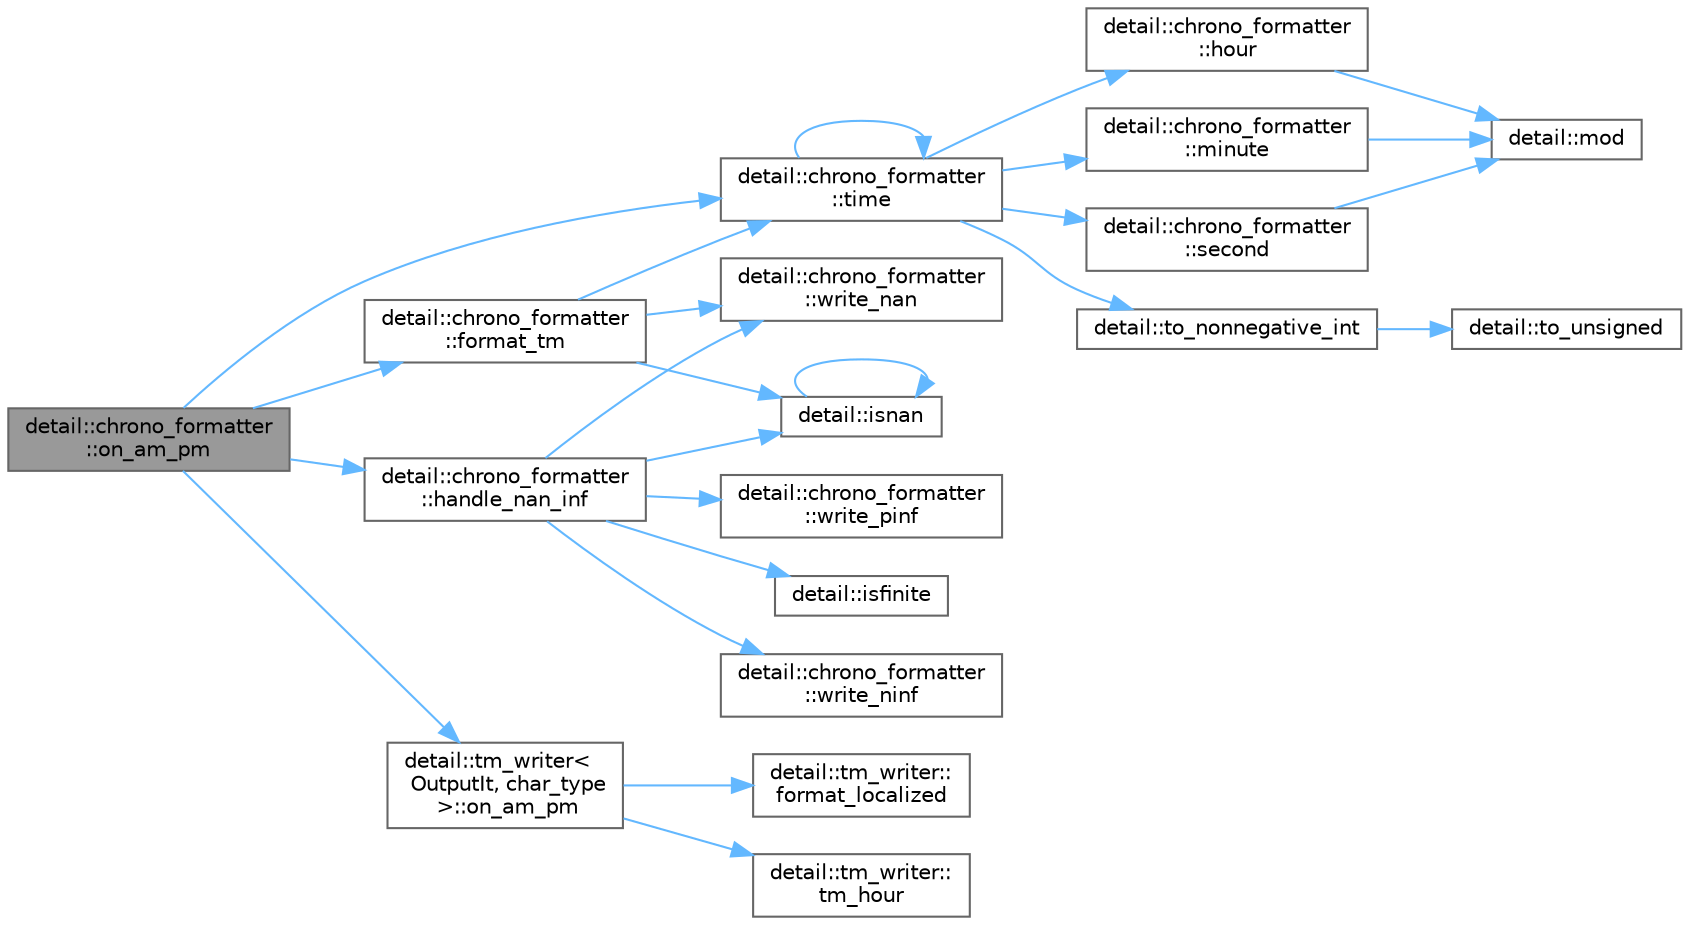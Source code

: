 digraph "detail::chrono_formatter::on_am_pm"
{
 // LATEX_PDF_SIZE
  bgcolor="transparent";
  edge [fontname=Helvetica,fontsize=10,labelfontname=Helvetica,labelfontsize=10];
  node [fontname=Helvetica,fontsize=10,shape=box,height=0.2,width=0.4];
  rankdir="LR";
  Node1 [id="Node000001",label="detail::chrono_formatter\l::on_am_pm",height=0.2,width=0.4,color="gray40", fillcolor="grey60", style="filled", fontcolor="black",tooltip=" "];
  Node1 -> Node2 [id="edge25_Node000001_Node000002",color="steelblue1",style="solid",tooltip=" "];
  Node2 [id="Node000002",label="detail::chrono_formatter\l::format_tm",height=0.2,width=0.4,color="grey40", fillcolor="white", style="filled",URL="$structdetail_1_1chrono__formatter.html#a7d28c8710e3dacf171fb207d76f3f1ea",tooltip=" "];
  Node2 -> Node3 [id="edge26_Node000002_Node000003",color="steelblue1",style="solid",tooltip=" "];
  Node3 [id="Node000003",label="detail::isnan",height=0.2,width=0.4,color="grey40", fillcolor="white", style="filled",URL="$namespacedetail.html#afc8bb82763ba5a3b145e032d5935c121",tooltip=" "];
  Node3 -> Node3 [id="edge27_Node000003_Node000003",color="steelblue1",style="solid",tooltip=" "];
  Node2 -> Node4 [id="edge28_Node000002_Node000004",color="steelblue1",style="solid",tooltip=" "];
  Node4 [id="Node000004",label="detail::chrono_formatter\l::time",height=0.2,width=0.4,color="grey40", fillcolor="white", style="filled",URL="$structdetail_1_1chrono__formatter.html#aaa513a73485934c3f6b0f3d2ec6deb64",tooltip=" "];
  Node4 -> Node5 [id="edge29_Node000004_Node000005",color="steelblue1",style="solid",tooltip=" "];
  Node5 [id="Node000005",label="detail::chrono_formatter\l::hour",height=0.2,width=0.4,color="grey40", fillcolor="white", style="filled",URL="$structdetail_1_1chrono__formatter.html#afb147711d588820e3e568dbad5ace962",tooltip=" "];
  Node5 -> Node6 [id="edge30_Node000005_Node000006",color="steelblue1",style="solid",tooltip=" "];
  Node6 [id="Node000006",label="detail::mod",height=0.2,width=0.4,color="grey40", fillcolor="white", style="filled",URL="$namespacedetail.html#a83a5217291c4a1514faa2878775ac94a",tooltip=" "];
  Node4 -> Node7 [id="edge31_Node000004_Node000007",color="steelblue1",style="solid",tooltip=" "];
  Node7 [id="Node000007",label="detail::chrono_formatter\l::minute",height=0.2,width=0.4,color="grey40", fillcolor="white", style="filled",URL="$structdetail_1_1chrono__formatter.html#a6e5e35b291bcba330fbd6392efd7f880",tooltip=" "];
  Node7 -> Node6 [id="edge32_Node000007_Node000006",color="steelblue1",style="solid",tooltip=" "];
  Node4 -> Node8 [id="edge33_Node000004_Node000008",color="steelblue1",style="solid",tooltip=" "];
  Node8 [id="Node000008",label="detail::chrono_formatter\l::second",height=0.2,width=0.4,color="grey40", fillcolor="white", style="filled",URL="$structdetail_1_1chrono__formatter.html#a91a872447544d10931305fb3a3477334",tooltip=" "];
  Node8 -> Node6 [id="edge34_Node000008_Node000006",color="steelblue1",style="solid",tooltip=" "];
  Node4 -> Node4 [id="edge35_Node000004_Node000004",color="steelblue1",style="solid",tooltip=" "];
  Node4 -> Node9 [id="edge36_Node000004_Node000009",color="steelblue1",style="solid",tooltip=" "];
  Node9 [id="Node000009",label="detail::to_nonnegative_int",height=0.2,width=0.4,color="grey40", fillcolor="white", style="filled",URL="$namespacedetail.html#aad6dcea1caa7c3b2bef3a4dd6c02a187",tooltip=" "];
  Node9 -> Node10 [id="edge37_Node000009_Node000010",color="steelblue1",style="solid",tooltip=" "];
  Node10 [id="Node000010",label="detail::to_unsigned",height=0.2,width=0.4,color="grey40", fillcolor="white", style="filled",URL="$namespacedetail.html#a4855e668246c731a97484efc329f2aac",tooltip=" "];
  Node2 -> Node11 [id="edge38_Node000002_Node000011",color="steelblue1",style="solid",tooltip=" "];
  Node11 [id="Node000011",label="detail::chrono_formatter\l::write_nan",height=0.2,width=0.4,color="grey40", fillcolor="white", style="filled",URL="$structdetail_1_1chrono__formatter.html#ab6016ece0c7d36ba3959abb566702475",tooltip=" "];
  Node1 -> Node12 [id="edge39_Node000001_Node000012",color="steelblue1",style="solid",tooltip=" "];
  Node12 [id="Node000012",label="detail::chrono_formatter\l::handle_nan_inf",height=0.2,width=0.4,color="grey40", fillcolor="white", style="filled",URL="$structdetail_1_1chrono__formatter.html#ac10b8ebb4869549cb75edbdbfbff26b1",tooltip=" "];
  Node12 -> Node13 [id="edge40_Node000012_Node000013",color="steelblue1",style="solid",tooltip=" "];
  Node13 [id="Node000013",label="detail::isfinite",height=0.2,width=0.4,color="grey40", fillcolor="white", style="filled",URL="$namespacedetail.html#ac790cdfe06625f5bf5e8d7f3ccaa5741",tooltip=" "];
  Node12 -> Node3 [id="edge41_Node000012_Node000003",color="steelblue1",style="solid",tooltip=" "];
  Node12 -> Node11 [id="edge42_Node000012_Node000011",color="steelblue1",style="solid",tooltip=" "];
  Node12 -> Node14 [id="edge43_Node000012_Node000014",color="steelblue1",style="solid",tooltip=" "];
  Node14 [id="Node000014",label="detail::chrono_formatter\l::write_ninf",height=0.2,width=0.4,color="grey40", fillcolor="white", style="filled",URL="$structdetail_1_1chrono__formatter.html#a2fdeef659b02e06ad322423d28788047",tooltip=" "];
  Node12 -> Node15 [id="edge44_Node000012_Node000015",color="steelblue1",style="solid",tooltip=" "];
  Node15 [id="Node000015",label="detail::chrono_formatter\l::write_pinf",height=0.2,width=0.4,color="grey40", fillcolor="white", style="filled",URL="$structdetail_1_1chrono__formatter.html#a38c300a5fc95ef92d249b91ad4cd3e7f",tooltip=" "];
  Node1 -> Node16 [id="edge45_Node000001_Node000016",color="steelblue1",style="solid",tooltip=" "];
  Node16 [id="Node000016",label="detail::tm_writer\<\l OutputIt, char_type\l \>::on_am_pm",height=0.2,width=0.4,color="grey40", fillcolor="white", style="filled",URL="$classdetail_1_1tm__writer.html#a3a496baade233fae1a2024df67a60a73",tooltip=" "];
  Node16 -> Node17 [id="edge46_Node000016_Node000017",color="steelblue1",style="solid",tooltip=" "];
  Node17 [id="Node000017",label="detail::tm_writer::\lformat_localized",height=0.2,width=0.4,color="grey40", fillcolor="white", style="filled",URL="$classdetail_1_1tm__writer.html#ab8f9095299300945a550e457b970f763",tooltip=" "];
  Node16 -> Node18 [id="edge47_Node000016_Node000018",color="steelblue1",style="solid",tooltip=" "];
  Node18 [id="Node000018",label="detail::tm_writer::\ltm_hour",height=0.2,width=0.4,color="grey40", fillcolor="white", style="filled",URL="$classdetail_1_1tm__writer.html#a1cabc65ab2cc70f017f44a37c6ccb83e",tooltip=" "];
  Node1 -> Node4 [id="edge48_Node000001_Node000004",color="steelblue1",style="solid",tooltip=" "];
}
